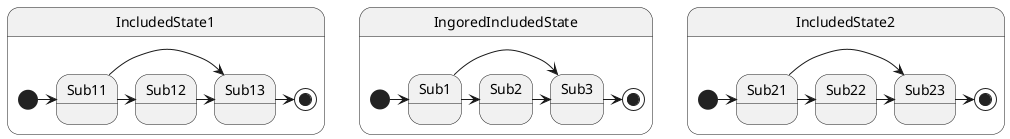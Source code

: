 @startuml
!startsub sub
state IncludedState1 {
    state Sub11
    state Sub12
    state Sub13

    [*] -> Sub11
    Sub11 -> Sub12
    Sub12 -> Sub13
    Sub11 -> Sub13
    Sub13 -> [*]
}
!endsub

state IngoredIncludedState {
    state Sub1
    state Sub2
    state Sub3

    [*] -> Sub1
    Sub1 -> Sub2
    Sub2 -> Sub3
    Sub1 -> Sub3
    Sub3 -> [*]
}

!startsub sub
state IncludedState2 {
    state Sub21
    state Sub22
    state Sub23

    [*] -> Sub21
    Sub21 -> Sub22
    Sub22 -> Sub23
    Sub21 -> Sub23
    Sub23 -> [*]
}
!endsub
@enduml
